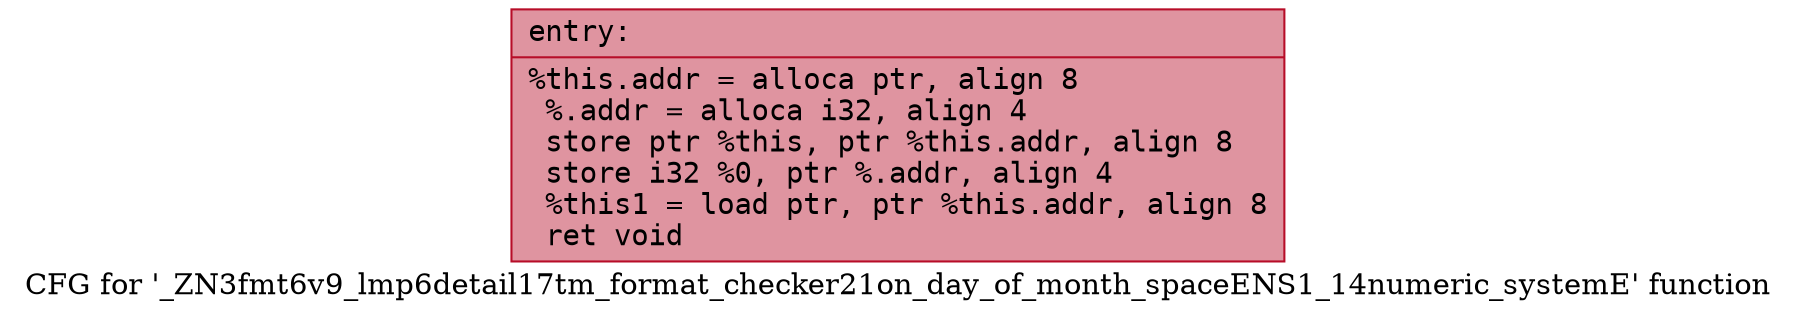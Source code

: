 digraph "CFG for '_ZN3fmt6v9_lmp6detail17tm_format_checker21on_day_of_month_spaceENS1_14numeric_systemE' function" {
	label="CFG for '_ZN3fmt6v9_lmp6detail17tm_format_checker21on_day_of_month_spaceENS1_14numeric_systemE' function";

	Node0x5584168f1870 [shape=record,color="#b70d28ff", style=filled, fillcolor="#b70d2870" fontname="Courier",label="{entry:\l|  %this.addr = alloca ptr, align 8\l  %.addr = alloca i32, align 4\l  store ptr %this, ptr %this.addr, align 8\l  store i32 %0, ptr %.addr, align 4\l  %this1 = load ptr, ptr %this.addr, align 8\l  ret void\l}"];
}
